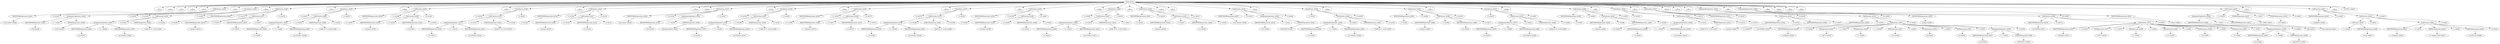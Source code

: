 digraph {

"Prog_42234"->"<
>42235";
"Prog_42234"->"<
>42236";
"Prog_42234"->"<
>42237";
"Prog_42234"->"<
>42238";
"Prog_42234"->"<
>42239";
"Prog_42234"->"CallFunction_42240";
"CallFunction_42240"->"IDENTIFIERExpression_42241";
"IDENTIFIERExpression_42241"->"<Sys.setenv>42242";
"CallFunction_42240"->"<(>42243";
"CallFunction_42240"->"AssignmentOpetators_42244";
"AssignmentOpetators_42244"->"IDENTIFIERExpression_42245";
"IDENTIFIERExpression_42245"->"<TZ>42246";
"AssignmentOpetators_42244"->"<=>42247";
"AssignmentOpetators_42244"->"STRINGExpression_42248";
"STRINGExpression_42248"->"<UTC>42249";
"CallFunction_42240"->"<)>42250";
"Prog_42234"->"<
>42251";
"Prog_42234"->"Parenthesis_42252";
"Parenthesis_42252"->"<(>42253";
"Parenthesis_42252"->"CallFunction_42254";
"CallFunction_42254"->"AssignmentOpetators_42255";
"AssignmentOpetators_42255"->"IDENTIFIERExpression_42256";
"IDENTIFIERExpression_42256"->"<z>42257";
"AssignmentOpetators_42255"->"<<->42258";
"AssignmentOpetators_42255"->"IDENTIFIERExpression_42259";
"IDENTIFIERExpression_42259"->"<as.POSIXct>42260";
"CallFunction_42254"->"<(>42261";
"CallFunction_42254"->"STRINGExpression_42262";
"STRINGExpression_42262"->"<1848-01-01 12:00>42263";
"CallFunction_42254"->"<)>42264";
"Parenthesis_42252"->"<)>42265";
"Prog_42234"->"<
>42266";
"Prog_42234"->"CallFunction_42267";
"CallFunction_42267"->"IDENTIFIERExpression_42268";
"IDENTIFIERExpression_42268"->"<c>42269";
"CallFunction_42267"->"<(>42270";
"CallFunction_42267"->"CallFunction_42271";
"CallFunction_42271"->"IDENTIFIERExpression_42272";
"IDENTIFIERExpression_42272"->"<unclass>42273";
"CallFunction_42271"->"<(>42274";
"CallFunction_42271"->"IDENTIFIERExpression_42275";
"IDENTIFIERExpression_42275"->"<z>42276";
"CallFunction_42271"->"<)>42277";
"CallFunction_42267"->"<)>42278";
"Prog_42234"->"<
>42279";
"Prog_42234"->"Parenthesis_42280";
"Parenthesis_42280"->"<(>42281";
"Parenthesis_42280"->"CallFunction_42282";
"CallFunction_42282"->"AssignmentOpetators_42283";
"AssignmentOpetators_42283"->"IDENTIFIERExpression_42284";
"IDENTIFIERExpression_42284"->"<z>42285";
"AssignmentOpetators_42283"->"<<->42286";
"AssignmentOpetators_42283"->"IDENTIFIERExpression_42287";
"IDENTIFIERExpression_42287"->"<as.POSIXct>42288";
"CallFunction_42282"->"<(>42289";
"CallFunction_42282"->"STRINGExpression_42290";
"STRINGExpression_42290"->"<2040-01-01 12:00>42291";
"CallFunction_42282"->"<)>42292";
"Parenthesis_42280"->"<)>42293";
"Prog_42234"->"<
>42294";
"Prog_42234"->"CallFunction_42295";
"CallFunction_42295"->"IDENTIFIERExpression_42296";
"IDENTIFIERExpression_42296"->"<c>42297";
"CallFunction_42295"->"<(>42298";
"CallFunction_42295"->"CallFunction_42299";
"CallFunction_42299"->"IDENTIFIERExpression_42300";
"IDENTIFIERExpression_42300"->"<unclass>42301";
"CallFunction_42299"->"<(>42302";
"CallFunction_42299"->"IDENTIFIERExpression_42303";
"IDENTIFIERExpression_42303"->"<z>42304";
"CallFunction_42299"->"<)>42305";
"CallFunction_42295"->"<)>42306";
"Prog_42234"->"<
>42307";
"Prog_42234"->"Parenthesis_42308";
"Parenthesis_42308"->"<(>42309";
"Parenthesis_42308"->"CallFunction_42310";
"CallFunction_42310"->"AssignmentOpetators_42311";
"AssignmentOpetators_42311"->"IDENTIFIERExpression_42312";
"IDENTIFIERExpression_42312"->"<z>42313";
"AssignmentOpetators_42311"->"<<->42314";
"AssignmentOpetators_42311"->"IDENTIFIERExpression_42315";
"IDENTIFIERExpression_42315"->"<as.POSIXct>42316";
"CallFunction_42310"->"<(>42317";
"CallFunction_42310"->"STRINGExpression_42318";
"STRINGExpression_42318"->"<2040-07-01 12:00>42319";
"CallFunction_42310"->"<)>42320";
"Parenthesis_42308"->"<)>42321";
"Prog_42234"->"<
>42322";
"Prog_42234"->"CallFunction_42323";
"CallFunction_42323"->"IDENTIFIERExpression_42324";
"IDENTIFIERExpression_42324"->"<c>42325";
"CallFunction_42323"->"<(>42326";
"CallFunction_42323"->"CallFunction_42327";
"CallFunction_42327"->"IDENTIFIERExpression_42328";
"IDENTIFIERExpression_42328"->"<unclass>42329";
"CallFunction_42327"->"<(>42330";
"CallFunction_42327"->"IDENTIFIERExpression_42331";
"IDENTIFIERExpression_42331"->"<z>42332";
"CallFunction_42327"->"<)>42333";
"CallFunction_42323"->"<)>42334";
"Prog_42234"->"<
>42335";
"Prog_42234"->"<
>42336";
"Prog_42234"->"CallFunction_42337";
"CallFunction_42337"->"IDENTIFIERExpression_42338";
"IDENTIFIERExpression_42338"->"<Sys.setenv>42339";
"CallFunction_42337"->"<(>42340";
"CallFunction_42337"->"AssignmentOpetators_42341";
"AssignmentOpetators_42341"->"IDENTIFIERExpression_42342";
"IDENTIFIERExpression_42342"->"<TZ>42343";
"AssignmentOpetators_42341"->"<=>42344";
"AssignmentOpetators_42341"->"STRINGExpression_42345";
"STRINGExpression_42345"->"<Europe/London>42346";
"CallFunction_42337"->"<)>42347";
"Prog_42234"->"<
>42348";
"Prog_42234"->"Parenthesis_42349";
"Parenthesis_42349"->"<(>42350";
"Parenthesis_42349"->"CallFunction_42351";
"CallFunction_42351"->"AssignmentOpetators_42352";
"AssignmentOpetators_42352"->"IDENTIFIERExpression_42353";
"IDENTIFIERExpression_42353"->"<z>42354";
"AssignmentOpetators_42352"->"<<->42355";
"AssignmentOpetators_42352"->"IDENTIFIERExpression_42356";
"IDENTIFIERExpression_42356"->"<as.POSIXct>42357";
"CallFunction_42351"->"<(>42358";
"CallFunction_42351"->"STRINGExpression_42359";
"STRINGExpression_42359"->"<1848-01-01 12:00>42360";
"CallFunction_42351"->"<)>42361";
"Parenthesis_42349"->"<)>42362";
"Prog_42234"->"<
>42363";
"Prog_42234"->"CallFunction_42364";
"CallFunction_42364"->"IDENTIFIERExpression_42365";
"IDENTIFIERExpression_42365"->"<c>42366";
"CallFunction_42364"->"<(>42367";
"CallFunction_42364"->"CallFunction_42368";
"CallFunction_42368"->"IDENTIFIERExpression_42369";
"IDENTIFIERExpression_42369"->"<unclass>42370";
"CallFunction_42368"->"<(>42371";
"CallFunction_42368"->"IDENTIFIERExpression_42372";
"IDENTIFIERExpression_42372"->"<z>42373";
"CallFunction_42368"->"<)>42374";
"CallFunction_42364"->"<)>42375";
"Prog_42234"->"<
>42376";
"Prog_42234"->"Parenthesis_42377";
"Parenthesis_42377"->"<(>42378";
"Parenthesis_42377"->"CallFunction_42379";
"CallFunction_42379"->"AssignmentOpetators_42380";
"AssignmentOpetators_42380"->"IDENTIFIERExpression_42381";
"IDENTIFIERExpression_42381"->"<z>42382";
"AssignmentOpetators_42380"->"<<->42383";
"AssignmentOpetators_42380"->"IDENTIFIERExpression_42384";
"IDENTIFIERExpression_42384"->"<as.POSIXct>42385";
"CallFunction_42379"->"<(>42386";
"CallFunction_42379"->"STRINGExpression_42387";
"STRINGExpression_42387"->"<2040-01-01 12:00>42388";
"CallFunction_42379"->"<)>42389";
"Parenthesis_42377"->"<)>42390";
"Prog_42234"->"<
>42391";
"Prog_42234"->"CallFunction_42392";
"CallFunction_42392"->"IDENTIFIERExpression_42393";
"IDENTIFIERExpression_42393"->"<c>42394";
"CallFunction_42392"->"<(>42395";
"CallFunction_42392"->"CallFunction_42396";
"CallFunction_42396"->"IDENTIFIERExpression_42397";
"IDENTIFIERExpression_42397"->"<unclass>42398";
"CallFunction_42396"->"<(>42399";
"CallFunction_42396"->"IDENTIFIERExpression_42400";
"IDENTIFIERExpression_42400"->"<z>42401";
"CallFunction_42396"->"<)>42402";
"CallFunction_42392"->"<)>42403";
"Prog_42234"->"<
>42404";
"Prog_42234"->"Parenthesis_42405";
"Parenthesis_42405"->"<(>42406";
"Parenthesis_42405"->"CallFunction_42407";
"CallFunction_42407"->"AssignmentOpetators_42408";
"AssignmentOpetators_42408"->"IDENTIFIERExpression_42409";
"IDENTIFIERExpression_42409"->"<z>42410";
"AssignmentOpetators_42408"->"<<->42411";
"AssignmentOpetators_42408"->"IDENTIFIERExpression_42412";
"IDENTIFIERExpression_42412"->"<as.POSIXct>42413";
"CallFunction_42407"->"<(>42414";
"CallFunction_42407"->"STRINGExpression_42415";
"STRINGExpression_42415"->"<2040-07-01 12:00>42416";
"CallFunction_42407"->"<)>42417";
"Parenthesis_42405"->"<)>42418";
"Prog_42234"->"<
>42419";
"Prog_42234"->"CallFunction_42420";
"CallFunction_42420"->"IDENTIFIERExpression_42421";
"IDENTIFIERExpression_42421"->"<c>42422";
"CallFunction_42420"->"<(>42423";
"CallFunction_42420"->"CallFunction_42424";
"CallFunction_42424"->"IDENTIFIERExpression_42425";
"IDENTIFIERExpression_42425"->"<unclass>42426";
"CallFunction_42424"->"<(>42427";
"CallFunction_42424"->"IDENTIFIERExpression_42428";
"IDENTIFIERExpression_42428"->"<z>42429";
"CallFunction_42424"->"<)>42430";
"CallFunction_42420"->"<)>42431";
"Prog_42234"->"<
>42432";
"Prog_42234"->"<
>42433";
"Prog_42234"->"CallFunction_42434";
"CallFunction_42434"->"IDENTIFIERExpression_42435";
"IDENTIFIERExpression_42435"->"<Sys.setenv>42436";
"CallFunction_42434"->"<(>42437";
"CallFunction_42434"->"AssignmentOpetators_42438";
"AssignmentOpetators_42438"->"IDENTIFIERExpression_42439";
"IDENTIFIERExpression_42439"->"<TZ>42440";
"AssignmentOpetators_42438"->"<=>42441";
"AssignmentOpetators_42438"->"STRINGExpression_42442";
"STRINGExpression_42442"->"<EST5EDT>42443";
"CallFunction_42434"->"<)>42444";
"Prog_42234"->"<
>42445";
"Prog_42234"->"Parenthesis_42446";
"Parenthesis_42446"->"<(>42447";
"Parenthesis_42446"->"CallFunction_42448";
"CallFunction_42448"->"AssignmentOpetators_42449";
"AssignmentOpetators_42449"->"IDENTIFIERExpression_42450";
"IDENTIFIERExpression_42450"->"<z>42451";
"AssignmentOpetators_42449"->"<<->42452";
"AssignmentOpetators_42449"->"IDENTIFIERExpression_42453";
"IDENTIFIERExpression_42453"->"<as.POSIXct>42454";
"CallFunction_42448"->"<(>42455";
"CallFunction_42448"->"STRINGExpression_42456";
"STRINGExpression_42456"->"<1848-01-01 12:00>42457";
"CallFunction_42448"->"<)>42458";
"Parenthesis_42446"->"<)>42459";
"Prog_42234"->"<
>42460";
"Prog_42234"->"CallFunction_42461";
"CallFunction_42461"->"IDENTIFIERExpression_42462";
"IDENTIFIERExpression_42462"->"<c>42463";
"CallFunction_42461"->"<(>42464";
"CallFunction_42461"->"CallFunction_42465";
"CallFunction_42465"->"IDENTIFIERExpression_42466";
"IDENTIFIERExpression_42466"->"<unclass>42467";
"CallFunction_42465"->"<(>42468";
"CallFunction_42465"->"IDENTIFIERExpression_42469";
"IDENTIFIERExpression_42469"->"<z>42470";
"CallFunction_42465"->"<)>42471";
"CallFunction_42461"->"<)>42472";
"Prog_42234"->"<
>42473";
"Prog_42234"->"Parenthesis_42474";
"Parenthesis_42474"->"<(>42475";
"Parenthesis_42474"->"CallFunction_42476";
"CallFunction_42476"->"AssignmentOpetators_42477";
"AssignmentOpetators_42477"->"IDENTIFIERExpression_42478";
"IDENTIFIERExpression_42478"->"<z>42479";
"AssignmentOpetators_42477"->"<<->42480";
"AssignmentOpetators_42477"->"IDENTIFIERExpression_42481";
"IDENTIFIERExpression_42481"->"<as.POSIXct>42482";
"CallFunction_42476"->"<(>42483";
"CallFunction_42476"->"STRINGExpression_42484";
"STRINGExpression_42484"->"<2040-01-01 12:00>42485";
"CallFunction_42476"->"<)>42486";
"Parenthesis_42474"->"<)>42487";
"Prog_42234"->"<
>42488";
"Prog_42234"->"CallFunction_42489";
"CallFunction_42489"->"IDENTIFIERExpression_42490";
"IDENTIFIERExpression_42490"->"<c>42491";
"CallFunction_42489"->"<(>42492";
"CallFunction_42489"->"CallFunction_42493";
"CallFunction_42493"->"IDENTIFIERExpression_42494";
"IDENTIFIERExpression_42494"->"<unclass>42495";
"CallFunction_42493"->"<(>42496";
"CallFunction_42493"->"IDENTIFIERExpression_42497";
"IDENTIFIERExpression_42497"->"<z>42498";
"CallFunction_42493"->"<)>42499";
"CallFunction_42489"->"<)>42500";
"Prog_42234"->"<
>42501";
"Prog_42234"->"Parenthesis_42502";
"Parenthesis_42502"->"<(>42503";
"Parenthesis_42502"->"CallFunction_42504";
"CallFunction_42504"->"AssignmentOpetators_42505";
"AssignmentOpetators_42505"->"IDENTIFIERExpression_42506";
"IDENTIFIERExpression_42506"->"<z>42507";
"AssignmentOpetators_42505"->"<<->42508";
"AssignmentOpetators_42505"->"IDENTIFIERExpression_42509";
"IDENTIFIERExpression_42509"->"<as.POSIXct>42510";
"CallFunction_42504"->"<(>42511";
"CallFunction_42504"->"STRINGExpression_42512";
"STRINGExpression_42512"->"<2040-07-01 12:00>42513";
"CallFunction_42504"->"<)>42514";
"Parenthesis_42502"->"<)>42515";
"Prog_42234"->"<
>42516";
"Prog_42234"->"CallFunction_42517";
"CallFunction_42517"->"IDENTIFIERExpression_42518";
"IDENTIFIERExpression_42518"->"<c>42519";
"CallFunction_42517"->"<(>42520";
"CallFunction_42517"->"CallFunction_42521";
"CallFunction_42521"->"IDENTIFIERExpression_42522";
"IDENTIFIERExpression_42522"->"<unclass>42523";
"CallFunction_42521"->"<(>42524";
"CallFunction_42521"->"IDENTIFIERExpression_42525";
"IDENTIFIERExpression_42525"->"<z>42526";
"CallFunction_42521"->"<)>42527";
"CallFunction_42517"->"<)>42528";
"Prog_42234"->"<
>42529";
"Prog_42234"->"<
>42530";
"Prog_42234"->"<
>42531";
"Prog_42234"->"DollarAndAtOperators_42532";
"DollarAndAtOperators_42532"->"CallFunction_42533";
"CallFunction_42533"->"IDENTIFIERExpression_42534";
"IDENTIFIERExpression_42534"->"<as.POSIXlt>42535";
"CallFunction_42533"->"<(>42536";
"CallFunction_42533"->"CallFunction_42537";
"CallFunction_42537"->"IDENTIFIERExpression_42538";
"IDENTIFIERExpression_42538"->"<ISOdate>42539";
"CallFunction_42537"->"<(>42540";
"CallFunction_42537"->"INTExpression_42541";
"INTExpression_42541"->"<2071>42542";
"CallFunction_42537"->"<,>42543";
"CallFunction_42537"->"INTExpression_42544";
"INTExpression_42544"->"<1>42545";
"CallFunction_42537"->"<,>42546";
"CallFunction_42537"->"INTExpression_42547";
"INTExpression_42547"->"<13>42548";
"CallFunction_42537"->"<,>42549";
"CallFunction_42537"->"INTExpression_42550";
"INTExpression_42550"->"<0>42551";
"CallFunction_42537"->"<,>42552";
"CallFunction_42537"->"INTExpression_42553";
"INTExpression_42553"->"<0>42554";
"CallFunction_42537"->"<,>42555";
"CallFunction_42537"->"AssignmentOpetators_42556";
"AssignmentOpetators_42556"->"IDENTIFIERExpression_42557";
"IDENTIFIERExpression_42557"->"<tz>42558";
"AssignmentOpetators_42556"->"<=>42559";
"AssignmentOpetators_42556"->"STRINGExpression_42560";
"STRINGExpression_42560"->"<Etc/GMT-1>42561";
"CallFunction_42537"->"<)>42562";
"CallFunction_42533"->"<)>42563";
"DollarAndAtOperators_42532"->"<$>42564";
"DollarAndAtOperators_42532"->"IDENTIFIERExpression_42565";
"IDENTIFIERExpression_42565"->"<wday>42566";
"Prog_42234"->"<
>42567";
"Prog_42234"->"DollarAndAtOperators_42568";
"DollarAndAtOperators_42568"->"CallFunction_42569";
"CallFunction_42569"->"IDENTIFIERExpression_42570";
"IDENTIFIERExpression_42570"->"<as.POSIXlt>42571";
"CallFunction_42569"->"<(>42572";
"CallFunction_42569"->"CallFunction_42573";
"CallFunction_42573"->"IDENTIFIERExpression_42574";
"IDENTIFIERExpression_42574"->"<ISOdate>42575";
"CallFunction_42573"->"<(>42576";
"CallFunction_42573"->"INTExpression_42577";
"INTExpression_42577"->"<2071>42578";
"CallFunction_42573"->"<,>42579";
"CallFunction_42573"->"INTExpression_42580";
"INTExpression_42580"->"<1>42581";
"CallFunction_42573"->"<,>42582";
"CallFunction_42573"->"INTExpression_42583";
"INTExpression_42583"->"<13>42584";
"CallFunction_42573"->"<,>42585";
"CallFunction_42573"->"INTExpression_42586";
"INTExpression_42586"->"<0>42587";
"CallFunction_42573"->"<,>42588";
"CallFunction_42573"->"INTExpression_42589";
"INTExpression_42589"->"<1>42590";
"CallFunction_42573"->"<,>42591";
"CallFunction_42573"->"AssignmentOpetators_42592";
"AssignmentOpetators_42592"->"IDENTIFIERExpression_42593";
"IDENTIFIERExpression_42593"->"<tz>42594";
"AssignmentOpetators_42592"->"<=>42595";
"AssignmentOpetators_42592"->"STRINGExpression_42596";
"STRINGExpression_42596"->"<Etc/GMT-1>42597";
"CallFunction_42573"->"<)>42598";
"CallFunction_42569"->"<)>42599";
"DollarAndAtOperators_42568"->"<$>42600";
"DollarAndAtOperators_42568"->"IDENTIFIERExpression_42601";
"IDENTIFIERExpression_42601"->"<wday>42602";
"Prog_42234"->"<
>42603";
"Prog_42234"->"<
>42604";
"Prog_42234"->"<
>42605";
"Prog_42234"->"<
>42606";
"Prog_42234"->"CallFunction_42607";
"CallFunction_42607"->"AssignmentOpetators_42608";
"AssignmentOpetators_42608"->"IDENTIFIERExpression_42609";
"IDENTIFIERExpression_42609"->"<old>42610";
"AssignmentOpetators_42608"->"<<->42611";
"AssignmentOpetators_42608"->"IDENTIFIERExpression_42612";
"IDENTIFIERExpression_42612"->"<Sys.setlocale>42613";
"CallFunction_42607"->"<(>42614";
"CallFunction_42607"->"STRINGExpression_42615";
"STRINGExpression_42615"->"<LC_TIME>42616";
"CallFunction_42607"->"<,>42617";
"CallFunction_42607"->"STRINGExpression_42618";
"STRINGExpression_42618"->"<C>42619";
"CallFunction_42607"->"<)>42620";
"Prog_42234"->"<
>42621";
"Prog_42234"->"CallFunction_42622";
"CallFunction_42622"->"IDENTIFIERExpression_42623";
"IDENTIFIERExpression_42623"->"<stopifnot>42624";
"CallFunction_42622"->"<(>42625";
"CallFunction_42622"->"CallFunction_42626";
"CallFunction_42626"->"NotUnary_42627";
"NotUnary_42627"->"<!>42628";
"NotUnary_42627"->"IDENTIFIERExpression_42629";
"IDENTIFIERExpression_42629"->"<is.na>42630";
"CallFunction_42626"->"<(>42631";
"CallFunction_42626"->"CallFunction_42632";
"CallFunction_42632"->"IDENTIFIERExpression_42633";
"IDENTIFIERExpression_42633"->"<strptime>42634";
"CallFunction_42632"->"<(>42635";
"CallFunction_42632"->"STRINGExpression_42636";
"STRINGExpression_42636"->"<11-August-1903>42637";
"CallFunction_42632"->"<,>42638";
"CallFunction_42632"->"STRINGExpression_42639";
"STRINGExpression_42639"->"<%d-%b-%Y>42640";
"CallFunction_42632"->"<)>42641";
"CallFunction_42626"->"<)>42642";
"CallFunction_42622"->"<)>42643";
"Prog_42234"->"<
>42644";
"Prog_42234"->"<<EOF>>42645";
}
